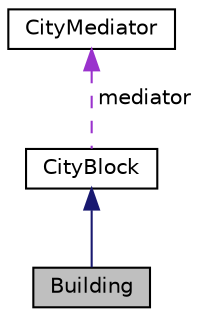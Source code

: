 digraph "Building"
{
 // LATEX_PDF_SIZE
  edge [fontname="Helvetica",fontsize="10",labelfontname="Helvetica",labelfontsize="10"];
  node [fontname="Helvetica",fontsize="10",shape=record];
  Node1 [label="Building",height=0.2,width=0.4,color="black", fillcolor="grey75", style="filled", fontcolor="black",tooltip="Abstract base class representing a building in the city."];
  Node2 -> Node1 [dir="back",color="midnightblue",fontsize="10",style="solid",fontname="Helvetica"];
  Node2 [label="CityBlock",height=0.2,width=0.4,color="black", fillcolor="white", style="filled",URL="$classCityBlock.html",tooltip="Base class representing a block within the city."];
  Node3 -> Node2 [dir="back",color="darkorchid3",fontsize="10",style="dashed",label=" mediator" ,fontname="Helvetica"];
  Node3 [label="CityMediator",height=0.2,width=0.4,color="black", fillcolor="white", style="filled",URL="$classCityMediator.html",tooltip="Mediator class that facilitates communication between various city components."];
}
